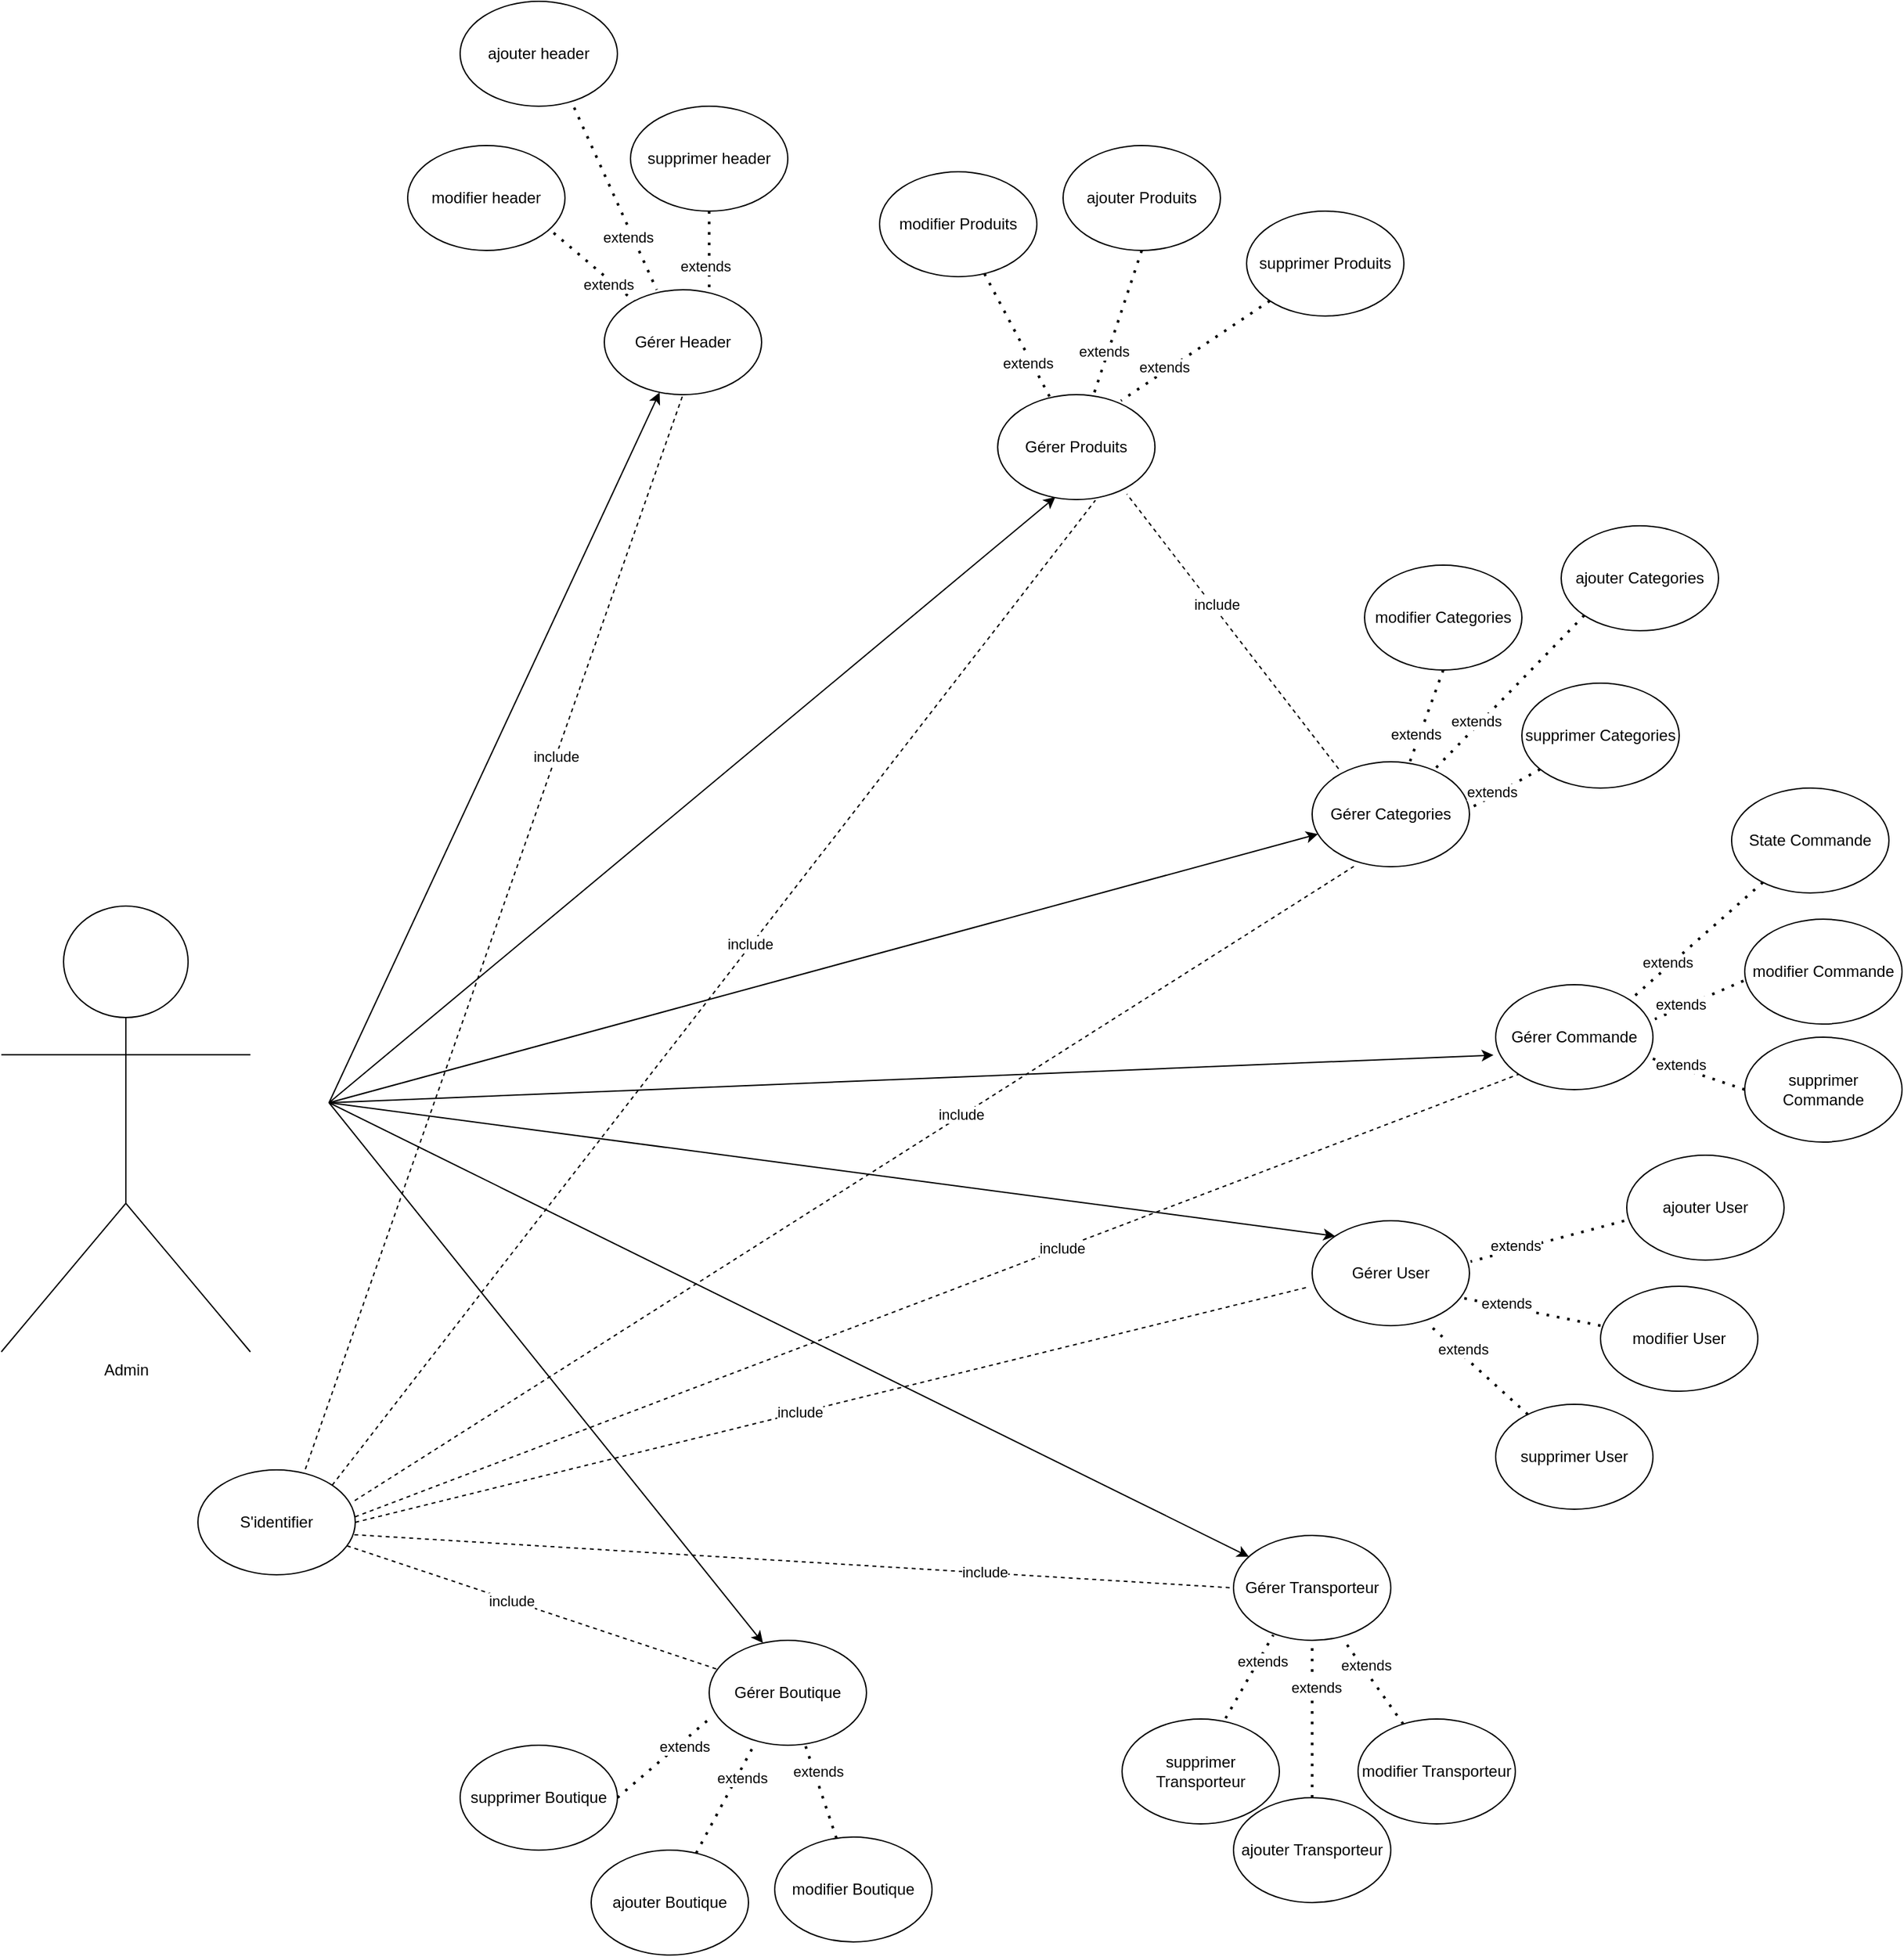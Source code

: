 <mxfile>
    <diagram id="zjMYtF_ZRRZAzRCpTkuy" name="Page-1">
        <mxGraphModel dx="1662" dy="1621" grid="1" gridSize="10" guides="1" tooltips="1" connect="1" arrows="1" fold="1" page="1" pageScale="1" pageWidth="850" pageHeight="1100" math="0" shadow="0">
            <root>
                <mxCell id="0"/>
                <mxCell id="1" parent="0"/>
                <mxCell id="2" value="Admin" style="shape=umlActor;verticalLabelPosition=bottom;verticalAlign=top;html=1;outlineConnect=0;" parent="1" vertex="1">
                    <mxGeometry x="-490" y="280" width="190" height="340" as="geometry"/>
                </mxCell>
                <mxCell id="3" value="Gérer User" style="ellipse;whiteSpace=wrap;html=1;" parent="1" vertex="1">
                    <mxGeometry x="510" y="520" width="120" height="80" as="geometry"/>
                </mxCell>
                <mxCell id="4" value="Gérer Commande" style="ellipse;whiteSpace=wrap;html=1;" parent="1" vertex="1">
                    <mxGeometry x="650" y="340" width="120" height="80" as="geometry"/>
                </mxCell>
                <mxCell id="5" value="Gérer Produits" style="ellipse;whiteSpace=wrap;html=1;" parent="1" vertex="1">
                    <mxGeometry x="270.1" y="-110" width="120" height="80" as="geometry"/>
                </mxCell>
                <mxCell id="6" value="Gérer Categories" style="ellipse;whiteSpace=wrap;html=1;" parent="1" vertex="1">
                    <mxGeometry x="510" y="170" width="120" height="80" as="geometry"/>
                </mxCell>
                <mxCell id="7" value="Gérer Header" style="ellipse;whiteSpace=wrap;html=1;" parent="1" vertex="1">
                    <mxGeometry x="-30" y="-190" width="120" height="80" as="geometry"/>
                </mxCell>
                <mxCell id="8" value="Gérer Transporteur" style="ellipse;whiteSpace=wrap;html=1;" parent="1" vertex="1">
                    <mxGeometry x="450" y="760" width="120" height="80" as="geometry"/>
                </mxCell>
                <mxCell id="9" value="Gérer Boutique" style="ellipse;whiteSpace=wrap;html=1;" parent="1" vertex="1">
                    <mxGeometry x="50" y="840" width="120" height="80" as="geometry"/>
                </mxCell>
                <mxCell id="11" value="S'identifier" style="ellipse;whiteSpace=wrap;html=1;" parent="1" vertex="1">
                    <mxGeometry x="-340" y="710" width="120" height="80" as="geometry"/>
                </mxCell>
                <mxCell id="12" value="ajouter Categories" style="ellipse;whiteSpace=wrap;html=1;" parent="1" vertex="1">
                    <mxGeometry x="700" y="-10" width="120" height="80" as="geometry"/>
                </mxCell>
                <mxCell id="13" value="supprimer Categories" style="ellipse;whiteSpace=wrap;html=1;" parent="1" vertex="1">
                    <mxGeometry x="670" y="110" width="120" height="80" as="geometry"/>
                </mxCell>
                <mxCell id="14" value="modifier Commande" style="ellipse;whiteSpace=wrap;html=1;" parent="1" vertex="1">
                    <mxGeometry x="840" y="290" width="120" height="80" as="geometry"/>
                </mxCell>
                <mxCell id="15" value="supprimer Commande" style="ellipse;whiteSpace=wrap;html=1;" parent="1" vertex="1">
                    <mxGeometry x="840" y="380" width="120" height="80" as="geometry"/>
                </mxCell>
                <mxCell id="16" value="modifier User" style="ellipse;whiteSpace=wrap;html=1;" parent="1" vertex="1">
                    <mxGeometry x="730" y="570" width="120" height="80" as="geometry"/>
                </mxCell>
                <mxCell id="17" value="supprimer User" style="ellipse;whiteSpace=wrap;html=1;" parent="1" vertex="1">
                    <mxGeometry x="650" y="660" width="120" height="80" as="geometry"/>
                </mxCell>
                <mxCell id="18" value="modifier Categories" style="ellipse;whiteSpace=wrap;html=1;" parent="1" vertex="1">
                    <mxGeometry x="550" y="20" width="120" height="80" as="geometry"/>
                </mxCell>
                <mxCell id="19" value="modifier Transporteur" style="ellipse;whiteSpace=wrap;html=1;" parent="1" vertex="1">
                    <mxGeometry x="545" y="900" width="120" height="80" as="geometry"/>
                </mxCell>
                <mxCell id="20" value="ajouter Transporteur" style="ellipse;whiteSpace=wrap;html=1;" parent="1" vertex="1">
                    <mxGeometry x="450" y="960" width="120" height="80" as="geometry"/>
                </mxCell>
                <mxCell id="21" value="supprimer Transporteur" style="ellipse;whiteSpace=wrap;html=1;" parent="1" vertex="1">
                    <mxGeometry x="365" y="900" width="120" height="80" as="geometry"/>
                </mxCell>
                <mxCell id="22" value="modifier Boutique" style="ellipse;whiteSpace=wrap;html=1;" parent="1" vertex="1">
                    <mxGeometry x="100" y="990" width="120" height="80" as="geometry"/>
                </mxCell>
                <mxCell id="23" value="ajouter Boutique" style="ellipse;whiteSpace=wrap;html=1;" parent="1" vertex="1">
                    <mxGeometry x="-40" y="1000" width="120" height="80" as="geometry"/>
                </mxCell>
                <mxCell id="24" value="supprimer Boutique" style="ellipse;whiteSpace=wrap;html=1;" parent="1" vertex="1">
                    <mxGeometry x="-140" y="920" width="120" height="80" as="geometry"/>
                </mxCell>
                <mxCell id="25" value="modifier Produits" style="ellipse;whiteSpace=wrap;html=1;" parent="1" vertex="1">
                    <mxGeometry x="180" y="-280" width="120" height="80" as="geometry"/>
                </mxCell>
                <mxCell id="26" value="ajouter Produits" style="ellipse;whiteSpace=wrap;html=1;" parent="1" vertex="1">
                    <mxGeometry x="320" y="-300" width="120" height="80" as="geometry"/>
                </mxCell>
                <mxCell id="27" value="supprimer Produits" style="ellipse;whiteSpace=wrap;html=1;" parent="1" vertex="1">
                    <mxGeometry x="460" y="-250" width="120" height="80" as="geometry"/>
                </mxCell>
                <mxCell id="28" value="supprimer header" style="ellipse;whiteSpace=wrap;html=1;" parent="1" vertex="1">
                    <mxGeometry x="-10" y="-330" width="120" height="80" as="geometry"/>
                </mxCell>
                <mxCell id="29" value="modifier header" style="ellipse;whiteSpace=wrap;html=1;" parent="1" vertex="1">
                    <mxGeometry x="-180" y="-300" width="120" height="80" as="geometry"/>
                </mxCell>
                <mxCell id="30" value="ajouter header" style="ellipse;whiteSpace=wrap;html=1;" parent="1" vertex="1">
                    <mxGeometry x="-140" y="-410" width="120" height="80" as="geometry"/>
                </mxCell>
                <mxCell id="31" value="" style="endArrow=classic;html=1;" parent="1" target="6" edge="1">
                    <mxGeometry width="50" height="50" relative="1" as="geometry">
                        <mxPoint x="-240" y="430" as="sourcePoint"/>
                        <mxPoint x="500" y="395" as="targetPoint"/>
                    </mxGeometry>
                </mxCell>
                <mxCell id="32" value="" style="endArrow=classic;html=1;entryX=-0.014;entryY=0.671;entryDx=0;entryDy=0;entryPerimeter=0;" parent="1" target="4" edge="1">
                    <mxGeometry width="50" height="50" relative="1" as="geometry">
                        <mxPoint x="-240" y="430" as="sourcePoint"/>
                        <mxPoint x="555.04" y="262.8" as="targetPoint"/>
                        <Array as="points">
                            <mxPoint x="-240" y="430"/>
                        </Array>
                    </mxGeometry>
                </mxCell>
                <mxCell id="33" value="" style="endArrow=classic;html=1;entryX=0;entryY=0;entryDx=0;entryDy=0;" parent="1" target="3" edge="1">
                    <mxGeometry width="50" height="50" relative="1" as="geometry">
                        <mxPoint x="-240" y="430" as="sourcePoint"/>
                        <mxPoint x="658.32" y="403.68" as="targetPoint"/>
                    </mxGeometry>
                </mxCell>
                <mxCell id="34" value="" style="endArrow=classic;html=1;" parent="1" target="8" edge="1">
                    <mxGeometry width="50" height="50" relative="1" as="geometry">
                        <mxPoint x="-240" y="430" as="sourcePoint"/>
                        <mxPoint x="537.574" y="541.716" as="targetPoint"/>
                    </mxGeometry>
                </mxCell>
                <mxCell id="35" value="" style="endArrow=classic;html=1;entryX=0.342;entryY=0.025;entryDx=0;entryDy=0;entryPerimeter=0;" parent="1" target="9" edge="1">
                    <mxGeometry width="50" height="50" relative="1" as="geometry">
                        <mxPoint x="-240" y="430" as="sourcePoint"/>
                        <mxPoint x="425.04" y="648.64" as="targetPoint"/>
                    </mxGeometry>
                </mxCell>
                <mxCell id="36" value="" style="endArrow=classic;html=1;entryX=0.367;entryY=0.975;entryDx=0;entryDy=0;entryPerimeter=0;" parent="1" target="5" edge="1">
                    <mxGeometry width="50" height="50" relative="1" as="geometry">
                        <mxPoint x="-240" y="430" as="sourcePoint"/>
                        <mxPoint x="332.426" y="541.716" as="targetPoint"/>
                    </mxGeometry>
                </mxCell>
                <mxCell id="37" value="" style="endArrow=classic;html=1;" parent="1" target="7" edge="1">
                    <mxGeometry width="50" height="50" relative="1" as="geometry">
                        <mxPoint x="-240" y="430" as="sourcePoint"/>
                        <mxPoint x="207.48" y="412" as="targetPoint"/>
                    </mxGeometry>
                </mxCell>
                <mxCell id="40" value="" style="endArrow=none;dashed=1;html=1;entryX=0.265;entryY=0.997;entryDx=0;entryDy=0;exitX=0.997;exitY=0.293;exitDx=0;exitDy=0;exitPerimeter=0;entryPerimeter=0;" parent="1" source="11" target="6" edge="1">
                    <mxGeometry width="50" height="50" relative="1" as="geometry">
                        <mxPoint x="470" y="270" as="sourcePoint"/>
                        <mxPoint x="510" y="232.5" as="targetPoint"/>
                    </mxGeometry>
                </mxCell>
                <mxCell id="47" value="include" style="edgeLabel;html=1;align=center;verticalAlign=middle;resizable=0;points=[];" parent="40" vertex="1" connectable="0">
                    <mxGeometry x="0.214" y="1" relative="1" as="geometry">
                        <mxPoint as="offset"/>
                    </mxGeometry>
                </mxCell>
                <mxCell id="41" value="" style="endArrow=none;dashed=1;html=1;entryX=0.5;entryY=1;entryDx=0;entryDy=0;exitX=0.683;exitY=-0.007;exitDx=0;exitDy=0;exitPerimeter=0;" parent="1" source="11" target="7" edge="1">
                    <mxGeometry width="50" height="50" relative="1" as="geometry">
                        <mxPoint x="-280" y="700" as="sourcePoint"/>
                        <mxPoint x="360" y="80" as="targetPoint"/>
                    </mxGeometry>
                </mxCell>
                <mxCell id="48" value="include" style="edgeLabel;html=1;align=center;verticalAlign=middle;resizable=0;points=[];" parent="41" vertex="1" connectable="0">
                    <mxGeometry x="0.24" y="1" relative="1" as="geometry">
                        <mxPoint x="13" y="-35" as="offset"/>
                    </mxGeometry>
                </mxCell>
                <mxCell id="42" value="" style="endArrow=none;dashed=1;html=1;entryX=0;entryY=1;entryDx=0;entryDy=0;exitX=0.999;exitY=0.448;exitDx=0;exitDy=0;exitPerimeter=0;" parent="1" source="11" target="4" edge="1">
                    <mxGeometry width="50" height="50" relative="1" as="geometry">
                        <mxPoint x="480" y="280" as="sourcePoint"/>
                        <mxPoint x="525.16" y="239.44" as="targetPoint"/>
                    </mxGeometry>
                </mxCell>
                <mxCell id="53" value="include" style="edgeLabel;html=1;align=center;verticalAlign=middle;resizable=0;points=[];" parent="42" vertex="1" connectable="0">
                    <mxGeometry x="0.213" relative="1" as="geometry">
                        <mxPoint as="offset"/>
                    </mxGeometry>
                </mxCell>
                <mxCell id="43" value="" style="endArrow=none;dashed=1;html=1;entryX=-0.025;entryY=0.632;entryDx=0;entryDy=0;entryPerimeter=0;exitX=1;exitY=0.5;exitDx=0;exitDy=0;" parent="1" source="11" target="3" edge="1">
                    <mxGeometry width="50" height="50" relative="1" as="geometry">
                        <mxPoint x="494.88" y="305.84" as="sourcePoint"/>
                        <mxPoint x="660" y="380" as="targetPoint"/>
                    </mxGeometry>
                </mxCell>
                <mxCell id="52" value="include" style="edgeLabel;html=1;align=center;verticalAlign=middle;resizable=0;points=[];" parent="43" vertex="1" connectable="0">
                    <mxGeometry x="-0.066" y="1" relative="1" as="geometry">
                        <mxPoint as="offset"/>
                    </mxGeometry>
                </mxCell>
                <mxCell id="44" value="" style="endArrow=none;dashed=1;html=1;" parent="1" source="11" target="9" edge="1">
                    <mxGeometry width="50" height="50" relative="1" as="geometry">
                        <mxPoint x="490.8" y="328.16" as="sourcePoint"/>
                        <mxPoint x="559.96" y="530" as="targetPoint"/>
                    </mxGeometry>
                </mxCell>
                <mxCell id="50" value="include" style="edgeLabel;html=1;align=center;verticalAlign=middle;resizable=0;points=[];" parent="44" vertex="1" connectable="0">
                    <mxGeometry x="-0.118" relative="1" as="geometry">
                        <mxPoint as="offset"/>
                    </mxGeometry>
                </mxCell>
                <mxCell id="45" value="" style="endArrow=none;dashed=1;html=1;exitX=1;exitY=0;exitDx=0;exitDy=0;entryX=0.621;entryY=1.007;entryDx=0;entryDy=0;entryPerimeter=0;" parent="1" source="11" target="5" edge="1">
                    <mxGeometry width="50" height="50" relative="1" as="geometry">
                        <mxPoint x="392.574" y="338.284" as="sourcePoint"/>
                        <mxPoint x="307.011" y="531.641" as="targetPoint"/>
                    </mxGeometry>
                </mxCell>
                <mxCell id="49" value="include" style="edgeLabel;html=1;align=center;verticalAlign=middle;resizable=0;points=[];" parent="45" vertex="1" connectable="0">
                    <mxGeometry x="0.097" y="1" relative="1" as="geometry">
                        <mxPoint as="offset"/>
                    </mxGeometry>
                </mxCell>
                <mxCell id="46" value="" style="endArrow=none;dashed=1;html=1;exitX=0.994;exitY=0.618;exitDx=0;exitDy=0;exitPerimeter=0;entryX=0;entryY=0.5;entryDx=0;entryDy=0;" parent="1" source="11" target="8" edge="1">
                    <mxGeometry width="50" height="50" relative="1" as="geometry">
                        <mxPoint x="490.8" y="328.16" as="sourcePoint"/>
                        <mxPoint x="450" y="790" as="targetPoint"/>
                    </mxGeometry>
                </mxCell>
                <mxCell id="51" value="include" style="edgeLabel;html=1;align=center;verticalAlign=middle;resizable=0;points=[];" parent="46" vertex="1" connectable="0">
                    <mxGeometry x="0.431" y="1" relative="1" as="geometry">
                        <mxPoint as="offset"/>
                    </mxGeometry>
                </mxCell>
                <mxCell id="55" value="" style="endArrow=none;dashed=1;html=1;dashPattern=1 3;strokeWidth=2;entryX=0.253;entryY=0.948;entryDx=0;entryDy=0;entryPerimeter=0;exitX=0.658;exitY=-0.007;exitDx=0;exitDy=0;exitPerimeter=0;" parent="1" source="21" target="8" edge="1">
                    <mxGeometry width="50" height="50" relative="1" as="geometry">
                        <mxPoint x="435" y="900" as="sourcePoint"/>
                        <mxPoint x="485" y="850" as="targetPoint"/>
                    </mxGeometry>
                </mxCell>
                <mxCell id="56" value="extends" style="edgeLabel;html=1;align=center;verticalAlign=middle;resizable=0;points=[];" parent="55" vertex="1" connectable="0">
                    <mxGeometry x="0.399" y="-3" relative="1" as="geometry">
                        <mxPoint as="offset"/>
                    </mxGeometry>
                </mxCell>
                <mxCell id="57" value="" style="endArrow=none;dashed=1;html=1;dashPattern=1 3;strokeWidth=2;entryX=0.5;entryY=1;entryDx=0;entryDy=0;exitX=0.5;exitY=0;exitDx=0;exitDy=0;" parent="1" source="20" target="8" edge="1">
                    <mxGeometry width="50" height="50" relative="1" as="geometry">
                        <mxPoint x="453.96" y="909.44" as="sourcePoint"/>
                        <mxPoint x="490.36" y="845.84" as="targetPoint"/>
                    </mxGeometry>
                </mxCell>
                <mxCell id="58" value="extends" style="edgeLabel;html=1;align=center;verticalAlign=middle;resizable=0;points=[];" parent="57" vertex="1" connectable="0">
                    <mxGeometry x="0.399" y="-3" relative="1" as="geometry">
                        <mxPoint as="offset"/>
                    </mxGeometry>
                </mxCell>
                <mxCell id="59" value="" style="endArrow=none;dashed=1;html=1;dashPattern=1 3;strokeWidth=2;entryX=0.71;entryY=1.018;entryDx=0;entryDy=0;entryPerimeter=0;" parent="1" source="19" target="8" edge="1">
                    <mxGeometry width="50" height="50" relative="1" as="geometry">
                        <mxPoint x="520" y="970" as="sourcePoint"/>
                        <mxPoint x="520" y="850" as="targetPoint"/>
                    </mxGeometry>
                </mxCell>
                <mxCell id="60" value="extends" style="edgeLabel;html=1;align=center;verticalAlign=middle;resizable=0;points=[];" parent="59" vertex="1" connectable="0">
                    <mxGeometry x="0.399" y="-3" relative="1" as="geometry">
                        <mxPoint as="offset"/>
                    </mxGeometry>
                </mxCell>
                <mxCell id="61" value="" style="endArrow=none;dashed=1;html=1;dashPattern=1 3;strokeWidth=2;entryX=0.75;entryY=1;entryDx=0;entryDy=0;entryPerimeter=0;" parent="1" source="17" target="3" edge="1">
                    <mxGeometry width="50" height="50" relative="1" as="geometry">
                        <mxPoint x="504.41" y="793.821" as="sourcePoint"/>
                        <mxPoint x="460.2" y="731.44" as="targetPoint"/>
                    </mxGeometry>
                </mxCell>
                <mxCell id="62" value="extends" style="edgeLabel;html=1;align=center;verticalAlign=middle;resizable=0;points=[];" parent="61" vertex="1" connectable="0">
                    <mxGeometry x="0.399" y="-3" relative="1" as="geometry">
                        <mxPoint as="offset"/>
                    </mxGeometry>
                </mxCell>
                <mxCell id="63" value="" style="endArrow=none;dashed=1;html=1;dashPattern=1 3;strokeWidth=2;entryX=0.962;entryY=0.738;entryDx=0;entryDy=0;entryPerimeter=0;exitX=0;exitY=0.375;exitDx=0;exitDy=0;exitPerimeter=0;" parent="1" source="16" target="3" edge="1">
                    <mxGeometry width="50" height="50" relative="1" as="geometry">
                        <mxPoint x="684.602" y="677.703" as="sourcePoint"/>
                        <mxPoint x="610" y="610" as="targetPoint"/>
                    </mxGeometry>
                </mxCell>
                <mxCell id="64" value="extends" style="edgeLabel;html=1;align=center;verticalAlign=middle;resizable=0;points=[];" parent="63" vertex="1" connectable="0">
                    <mxGeometry x="0.399" y="-3" relative="1" as="geometry">
                        <mxPoint as="offset"/>
                    </mxGeometry>
                </mxCell>
                <mxCell id="65" value="" style="endArrow=none;dashed=1;html=1;dashPattern=1 3;strokeWidth=2;entryX=0.985;entryY=0.698;entryDx=0;entryDy=0;entryPerimeter=0;exitX=0;exitY=0.5;exitDx=0;exitDy=0;" parent="1" source="15" target="4" edge="1">
                    <mxGeometry width="50" height="50" relative="1" as="geometry">
                        <mxPoint x="740" y="610" as="sourcePoint"/>
                        <mxPoint x="635.44" y="589.04" as="targetPoint"/>
                    </mxGeometry>
                </mxCell>
                <mxCell id="66" value="extends" style="edgeLabel;html=1;align=center;verticalAlign=middle;resizable=0;points=[];" parent="65" vertex="1" connectable="0">
                    <mxGeometry x="0.399" y="-3" relative="1" as="geometry">
                        <mxPoint as="offset"/>
                    </mxGeometry>
                </mxCell>
                <mxCell id="67" value="" style="endArrow=none;dashed=1;html=1;dashPattern=1 3;strokeWidth=2;entryX=1.012;entryY=0.328;entryDx=0;entryDy=0;entryPerimeter=0;exitX=-0.008;exitY=0.588;exitDx=0;exitDy=0;exitPerimeter=0;" parent="1" source="14" target="4" edge="1">
                    <mxGeometry width="50" height="50" relative="1" as="geometry">
                        <mxPoint x="850" y="430" as="sourcePoint"/>
                        <mxPoint x="778.2" y="405.84" as="targetPoint"/>
                    </mxGeometry>
                </mxCell>
                <mxCell id="68" value="extends" style="edgeLabel;html=1;align=center;verticalAlign=middle;resizable=0;points=[];" parent="67" vertex="1" connectable="0">
                    <mxGeometry x="0.399" y="-3" relative="1" as="geometry">
                        <mxPoint as="offset"/>
                    </mxGeometry>
                </mxCell>
                <mxCell id="69" value="" style="endArrow=none;dashed=1;html=1;dashPattern=1 3;strokeWidth=2;entryX=1.022;entryY=0.428;entryDx=0;entryDy=0;entryPerimeter=0;" parent="1" source="13" target="6" edge="1">
                    <mxGeometry width="50" height="50" relative="1" as="geometry">
                        <mxPoint x="849.04" y="347.04" as="sourcePoint"/>
                        <mxPoint x="781.44" y="376.24" as="targetPoint"/>
                    </mxGeometry>
                </mxCell>
                <mxCell id="70" value="extends" style="edgeLabel;html=1;align=center;verticalAlign=middle;resizable=0;points=[];" parent="69" vertex="1" connectable="0">
                    <mxGeometry x="0.399" y="-3" relative="1" as="geometry">
                        <mxPoint as="offset"/>
                    </mxGeometry>
                </mxCell>
                <mxCell id="71" value="" style="endArrow=none;dashed=1;html=1;dashPattern=1 3;strokeWidth=2;exitX=0;exitY=1;exitDx=0;exitDy=0;" parent="1" source="12" target="6" edge="1">
                    <mxGeometry width="50" height="50" relative="1" as="geometry">
                        <mxPoint x="693.844" y="185.557" as="sourcePoint"/>
                        <mxPoint x="642.64" y="214.24" as="targetPoint"/>
                    </mxGeometry>
                </mxCell>
                <mxCell id="72" value="extends" style="edgeLabel;html=1;align=center;verticalAlign=middle;resizable=0;points=[];" parent="71" vertex="1" connectable="0">
                    <mxGeometry x="0.399" y="-3" relative="1" as="geometry">
                        <mxPoint as="offset"/>
                    </mxGeometry>
                </mxCell>
                <mxCell id="73" value="" style="endArrow=none;dashed=1;html=1;dashPattern=1 3;strokeWidth=2;exitX=0.5;exitY=1;exitDx=0;exitDy=0;" parent="1" source="18" target="6" edge="1">
                    <mxGeometry width="50" height="50" relative="1" as="geometry">
                        <mxPoint x="727.574" y="68.284" as="sourcePoint"/>
                        <mxPoint x="612.665" y="186.447" as="targetPoint"/>
                    </mxGeometry>
                </mxCell>
                <mxCell id="74" value="extends" style="edgeLabel;html=1;align=center;verticalAlign=middle;resizable=0;points=[];" parent="73" vertex="1" connectable="0">
                    <mxGeometry x="0.399" y="-3" relative="1" as="geometry">
                        <mxPoint as="offset"/>
                    </mxGeometry>
                </mxCell>
                <mxCell id="75" value="" style="endArrow=none;dashed=1;html=1;dashPattern=1 3;strokeWidth=2;exitX=0.5;exitY=1;exitDx=0;exitDy=0;entryX=0.667;entryY=0;entryDx=0;entryDy=0;entryPerimeter=0;" parent="1" source="28" target="7" edge="1">
                    <mxGeometry width="50" height="50" relative="1" as="geometry">
                        <mxPoint x="370" y="-240" as="sourcePoint"/>
                        <mxPoint x="344.185" y="-168.866" as="targetPoint"/>
                    </mxGeometry>
                </mxCell>
                <mxCell id="76" value="extends" style="edgeLabel;html=1;align=center;verticalAlign=middle;resizable=0;points=[];" parent="75" vertex="1" connectable="0">
                    <mxGeometry x="0.399" y="-3" relative="1" as="geometry">
                        <mxPoint as="offset"/>
                    </mxGeometry>
                </mxCell>
                <mxCell id="77" value="" style="endArrow=none;dashed=1;html=1;dashPattern=1 3;strokeWidth=2;exitX=0.725;exitY=1.013;exitDx=0;exitDy=0;entryX=0.333;entryY=0;entryDx=0;entryDy=0;entryPerimeter=0;exitPerimeter=0;" parent="1" source="30" target="7" edge="1">
                    <mxGeometry width="50" height="50" relative="1" as="geometry">
                        <mxPoint x="60" y="-240" as="sourcePoint"/>
                        <mxPoint x="60.04" y="-180" as="targetPoint"/>
                    </mxGeometry>
                </mxCell>
                <mxCell id="78" value="extends" style="edgeLabel;html=1;align=center;verticalAlign=middle;resizable=0;points=[];" parent="77" vertex="1" connectable="0">
                    <mxGeometry x="0.399" y="-3" relative="1" as="geometry">
                        <mxPoint as="offset"/>
                    </mxGeometry>
                </mxCell>
                <mxCell id="79" value="" style="endArrow=none;dashed=1;html=1;dashPattern=1 3;strokeWidth=2;exitX=0.928;exitY=0.833;exitDx=0;exitDy=0;exitPerimeter=0;" parent="1" source="29" target="7" edge="1">
                    <mxGeometry width="50" height="50" relative="1" as="geometry">
                        <mxPoint x="-43" y="-318.96" as="sourcePoint"/>
                        <mxPoint x="19.96" y="-180" as="targetPoint"/>
                    </mxGeometry>
                </mxCell>
                <mxCell id="80" value="extends" style="edgeLabel;html=1;align=center;verticalAlign=middle;resizable=0;points=[];" parent="79" vertex="1" connectable="0">
                    <mxGeometry x="0.399" y="-3" relative="1" as="geometry">
                        <mxPoint as="offset"/>
                    </mxGeometry>
                </mxCell>
                <mxCell id="81" value="" style="endArrow=none;dashed=1;html=1;dashPattern=1 3;strokeWidth=2;entryX=0.784;entryY=0.057;entryDx=0;entryDy=0;entryPerimeter=0;" parent="1" source="27" target="5" edge="1">
                    <mxGeometry width="50" height="50" relative="1" as="geometry">
                        <mxPoint x="381.46" y="-323.36" as="sourcePoint"/>
                        <mxPoint x="442.951" y="-271.411" as="targetPoint"/>
                    </mxGeometry>
                </mxCell>
                <mxCell id="82" value="extends" style="edgeLabel;html=1;align=center;verticalAlign=middle;resizable=0;points=[];" parent="81" vertex="1" connectable="0">
                    <mxGeometry x="0.399" y="-3" relative="1" as="geometry">
                        <mxPoint as="offset"/>
                    </mxGeometry>
                </mxCell>
                <mxCell id="83" value="" style="endArrow=none;dashed=1;html=1;dashPattern=1 3;strokeWidth=2;exitX=0.5;exitY=1;exitDx=0;exitDy=0;" parent="1" source="26" target="5" edge="1">
                    <mxGeometry width="50" height="50" relative="1" as="geometry">
                        <mxPoint x="254.974" y="-157.451" as="sourcePoint"/>
                        <mxPoint x="316.7" y="-100.16" as="targetPoint"/>
                    </mxGeometry>
                </mxCell>
                <mxCell id="84" value="extends" style="edgeLabel;html=1;align=center;verticalAlign=middle;resizable=0;points=[];" parent="83" vertex="1" connectable="0">
                    <mxGeometry x="0.399" y="-3" relative="1" as="geometry">
                        <mxPoint as="offset"/>
                    </mxGeometry>
                </mxCell>
                <mxCell id="85" value="" style="endArrow=none;dashed=1;html=1;dashPattern=1 3;strokeWidth=2;" parent="1" source="25" target="5" edge="1">
                    <mxGeometry width="50" height="50" relative="1" as="geometry">
                        <mxPoint x="160.1" y="-120" as="sourcePoint"/>
                        <mxPoint x="286.434" y="-77.889" as="targetPoint"/>
                    </mxGeometry>
                </mxCell>
                <mxCell id="86" value="extends" style="edgeLabel;html=1;align=center;verticalAlign=middle;resizable=0;points=[];" parent="85" vertex="1" connectable="0">
                    <mxGeometry x="0.399" y="-3" relative="1" as="geometry">
                        <mxPoint as="offset"/>
                    </mxGeometry>
                </mxCell>
                <mxCell id="88" value="" style="endArrow=none;dashed=1;html=1;dashPattern=1 3;strokeWidth=2;entryX=0;entryY=0.75;entryDx=0;entryDy=0;entryPerimeter=0;exitX=1;exitY=0.5;exitDx=0;exitDy=0;" parent="1" source="24" target="9" edge="1">
                    <mxGeometry width="50" height="50" relative="1" as="geometry">
                        <mxPoint x="-30" y="850" as="sourcePoint"/>
                        <mxPoint x="-80" y="720" as="targetPoint"/>
                    </mxGeometry>
                </mxCell>
                <mxCell id="89" value="extends" style="edgeLabel;html=1;align=center;verticalAlign=middle;resizable=0;points=[];" parent="88" vertex="1" connectable="0">
                    <mxGeometry x="0.399" y="-3" relative="1" as="geometry">
                        <mxPoint as="offset"/>
                    </mxGeometry>
                </mxCell>
                <mxCell id="90" value="" style="endArrow=none;dashed=1;html=1;dashPattern=1 3;strokeWidth=2;entryX=0.294;entryY=0.974;entryDx=0;entryDy=0;entryPerimeter=0;" parent="1" source="23" target="9" edge="1">
                    <mxGeometry width="50" height="50" relative="1" as="geometry">
                        <mxPoint x="-30" y="880" as="sourcePoint"/>
                        <mxPoint x="60" y="880" as="targetPoint"/>
                    </mxGeometry>
                </mxCell>
                <mxCell id="91" value="extends" style="edgeLabel;html=1;align=center;verticalAlign=middle;resizable=0;points=[];" parent="90" vertex="1" connectable="0">
                    <mxGeometry x="0.399" y="-3" relative="1" as="geometry">
                        <mxPoint as="offset"/>
                    </mxGeometry>
                </mxCell>
                <mxCell id="92" value="" style="endArrow=none;dashed=1;html=1;dashPattern=1 3;strokeWidth=2;" parent="1" source="22" target="9" edge="1">
                    <mxGeometry width="50" height="50" relative="1" as="geometry">
                        <mxPoint x="-28.663" y="949.295" as="sourcePoint"/>
                        <mxPoint x="65.4" y="911.44" as="targetPoint"/>
                    </mxGeometry>
                </mxCell>
                <mxCell id="93" value="extends" style="edgeLabel;html=1;align=center;verticalAlign=middle;resizable=0;points=[];" parent="92" vertex="1" connectable="0">
                    <mxGeometry x="0.399" y="-3" relative="1" as="geometry">
                        <mxPoint as="offset"/>
                    </mxGeometry>
                </mxCell>
                <mxCell id="94" value="State Commande" style="ellipse;whiteSpace=wrap;html=1;" vertex="1" parent="1">
                    <mxGeometry x="830" y="190" width="120" height="80" as="geometry"/>
                </mxCell>
                <mxCell id="96" value="" style="endArrow=none;dashed=1;html=1;dashPattern=1 3;strokeWidth=2;entryX=1;entryY=0;entryDx=0;entryDy=0;" edge="1" parent="1" source="94" target="4">
                    <mxGeometry width="50" height="50" relative="1" as="geometry">
                        <mxPoint x="849.04" y="347.04" as="sourcePoint"/>
                        <mxPoint x="781.44" y="376.24" as="targetPoint"/>
                    </mxGeometry>
                </mxCell>
                <mxCell id="97" value="extends" style="edgeLabel;html=1;align=center;verticalAlign=middle;resizable=0;points=[];" vertex="1" connectable="0" parent="96">
                    <mxGeometry x="0.399" y="-3" relative="1" as="geometry">
                        <mxPoint as="offset"/>
                    </mxGeometry>
                </mxCell>
                <mxCell id="98" value="ajouter User" style="ellipse;whiteSpace=wrap;html=1;" vertex="1" parent="1">
                    <mxGeometry x="750" y="470" width="120" height="80" as="geometry"/>
                </mxCell>
                <mxCell id="99" value="" style="endArrow=none;dashed=1;html=1;dashPattern=1 3;strokeWidth=2;entryX=1.007;entryY=0.389;entryDx=0;entryDy=0;entryPerimeter=0;exitX=-0.016;exitY=0.626;exitDx=0;exitDy=0;exitPerimeter=0;" edge="1" parent="1" source="98" target="3">
                    <mxGeometry width="50" height="50" relative="1" as="geometry">
                        <mxPoint x="740" y="610" as="sourcePoint"/>
                        <mxPoint x="635.44" y="589.04" as="targetPoint"/>
                    </mxGeometry>
                </mxCell>
                <mxCell id="100" value="extends" style="edgeLabel;html=1;align=center;verticalAlign=middle;resizable=0;points=[];" vertex="1" connectable="0" parent="99">
                    <mxGeometry x="0.399" y="-3" relative="1" as="geometry">
                        <mxPoint as="offset"/>
                    </mxGeometry>
                </mxCell>
                <mxCell id="101" value="" style="endArrow=none;dashed=1;html=1;exitX=0.168;exitY=0.066;exitDx=0;exitDy=0;exitPerimeter=0;entryX=0.821;entryY=0.948;entryDx=0;entryDy=0;entryPerimeter=0;" edge="1" parent="1" source="6" target="5">
                    <mxGeometry width="50" height="50" relative="1" as="geometry">
                        <mxPoint x="440" y="130" as="sourcePoint"/>
                        <mxPoint x="260" y="50" as="targetPoint"/>
                    </mxGeometry>
                </mxCell>
                <mxCell id="102" value="include" style="edgeLabel;html=1;align=center;verticalAlign=middle;resizable=0;points=[];" vertex="1" connectable="0" parent="101">
                    <mxGeometry x="0.182" y="-2" relative="1" as="geometry">
                        <mxPoint x="1" as="offset"/>
                    </mxGeometry>
                </mxCell>
            </root>
        </mxGraphModel>
    </diagram>
</mxfile>
